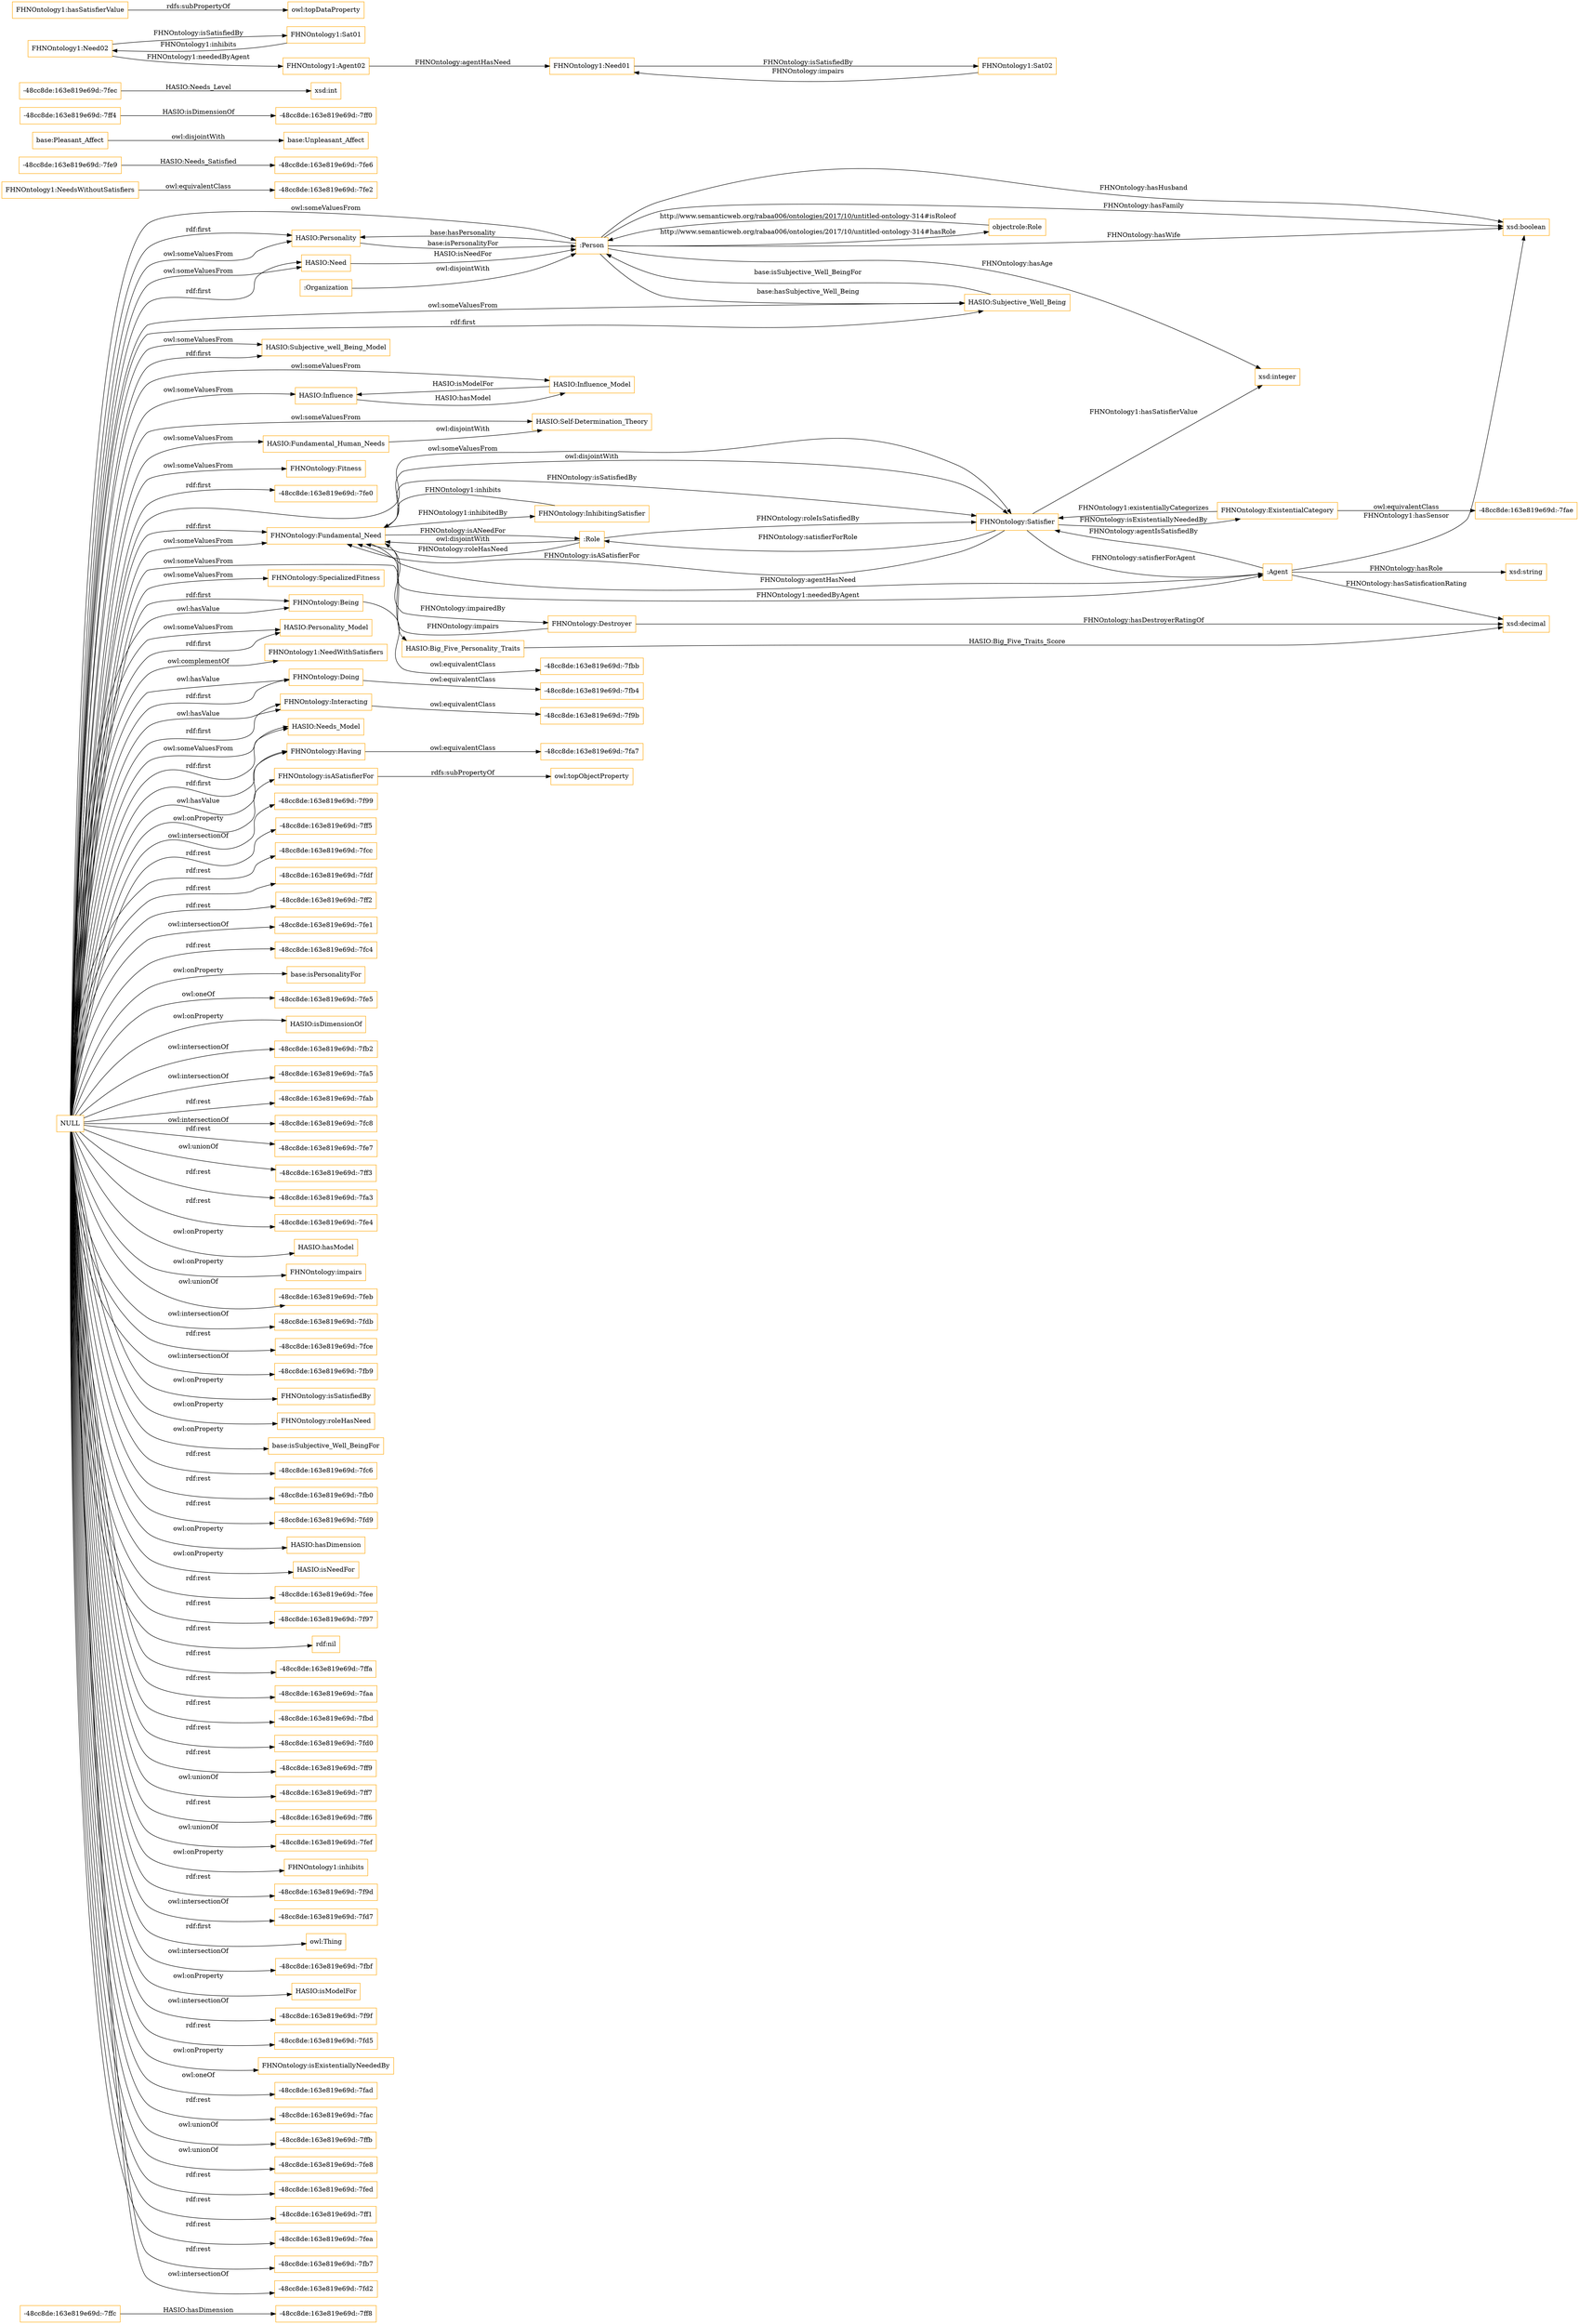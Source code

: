 digraph ar2dtool_diagram { 
rankdir=LR;
size="1501"
node [shape = rectangle, color="orange"]; "-48cc8de:163e819e69d:-7ffc" "HASIO:Personality" "HASIO:Subjective_well_Being_Model" "-48cc8de:163e819e69d:-7fbb" "FHNOntology1:NeedsWithoutSatisfiers" "-48cc8de:163e819e69d:-7fb4" "-48cc8de:163e819e69d:-7fe9" "-48cc8de:163e819e69d:-7ff8" "FHNOntology:Destroyer" "HASIO:Influence" "-48cc8de:163e819e69d:-7fa7" ":Person" "HASIO:Fundamental_Human_Needs" "HASIO:Need" "FHNOntology:Fitness" "HASIO:Subjective_Well_Being" "-48cc8de:163e819e69d:-7fe0" "HASIO:Self-Determination_Theory" "-48cc8de:163e819e69d:-7f9b" "FHNOntology:Fundamental_Need" "FHNOntology:SpecializedFitness" "FHNOntology:ExistentialCategory" "base:Unpleasant_Affect" ":Role" "FHNOntology:InhibitingSatisfier" ":Organization" ":Agent" "-48cc8de:163e819e69d:-7fe2" "FHNOntology:Being" "FHNOntology:Satisfier" "-48cc8de:163e819e69d:-7ff0" "HASIO:Personality_Model" "FHNOntology1:NeedWithSatisfiers" "-48cc8de:163e819e69d:-7ff4" "base:Pleasant_Affect" "-48cc8de:163e819e69d:-7fec" "FHNOntology:Doing" "HASIO:Big_Five_Personality_Traits" "FHNOntology:Interacting" "HASIO:Needs_Model" "FHNOntology:Having" "objectrole:Role" "HASIO:Influence_Model" "-48cc8de:163e819e69d:-7fae" ; /*classes style*/
	"FHNOntology:Interacting" -> "-48cc8de:163e819e69d:-7f9b" [ label = "owl:equivalentClass" ];
	"FHNOntology:isASatisfierFor" -> "owl:topObjectProperty" [ label = "rdfs:subPropertyOf" ];
	"FHNOntology1:Need01" -> "FHNOntology1:Sat02" [ label = "FHNOntology:isSatisfiedBy" ];
	"FHNOntology:Fundamental_Need" -> "FHNOntology:Satisfier" [ label = "owl:disjointWith" ];
	"FHNOntology:Being" -> "-48cc8de:163e819e69d:-7fbb" [ label = "owl:equivalentClass" ];
	"FHNOntology:Doing" -> "-48cc8de:163e819e69d:-7fb4" [ label = "owl:equivalentClass" ];
	":Role" -> "FHNOntology:Fundamental_Need" [ label = "owl:disjointWith" ];
	"FHNOntology1:Agent02" -> "FHNOntology1:Need01" [ label = "FHNOntology:agentHasNeed" ];
	"FHNOntology1:Sat02" -> "FHNOntology1:Need01" [ label = "FHNOntology:impairs" ];
	"FHNOntology1:NeedsWithoutSatisfiers" -> "-48cc8de:163e819e69d:-7fe2" [ label = "owl:equivalentClass" ];
	":Organization" -> ":Person" [ label = "owl:disjointWith" ];
	"NULL" -> "-48cc8de:163e819e69d:-7f99" [ label = "owl:intersectionOf" ];
	"NULL" -> "-48cc8de:163e819e69d:-7ff5" [ label = "rdf:rest" ];
	"NULL" -> "-48cc8de:163e819e69d:-7fcc" [ label = "rdf:rest" ];
	"NULL" -> "-48cc8de:163e819e69d:-7fdf" [ label = "rdf:rest" ];
	"NULL" -> "HASIO:Personality" [ label = "rdf:first" ];
	"NULL" -> "-48cc8de:163e819e69d:-7ff2" [ label = "rdf:rest" ];
	"NULL" -> "-48cc8de:163e819e69d:-7fe1" [ label = "owl:intersectionOf" ];
	"NULL" -> "-48cc8de:163e819e69d:-7fc4" [ label = "rdf:rest" ];
	"NULL" -> "HASIO:Fundamental_Human_Needs" [ label = "owl:someValuesFrom" ];
	"NULL" -> "HASIO:Needs_Model" [ label = "rdf:first" ];
	"NULL" -> "base:isPersonalityFor" [ label = "owl:onProperty" ];
	"NULL" -> "FHNOntology:Fundamental_Need" [ label = "rdf:first" ];
	"NULL" -> "FHNOntology:Satisfier" [ label = "owl:someValuesFrom" ];
	"NULL" -> "-48cc8de:163e819e69d:-7fe5" [ label = "owl:oneOf" ];
	"NULL" -> "HASIO:isDimensionOf" [ label = "owl:onProperty" ];
	"NULL" -> "HASIO:Subjective_Well_Being" [ label = "rdf:first" ];
	"NULL" -> "-48cc8de:163e819e69d:-7fb2" [ label = "owl:intersectionOf" ];
	"NULL" -> "-48cc8de:163e819e69d:-7fa5" [ label = "owl:intersectionOf" ];
	"NULL" -> "-48cc8de:163e819e69d:-7fab" [ label = "rdf:rest" ];
	"NULL" -> "-48cc8de:163e819e69d:-7fc8" [ label = "owl:intersectionOf" ];
	"NULL" -> "-48cc8de:163e819e69d:-7fe7" [ label = "rdf:rest" ];
	"NULL" -> "HASIO:Need" [ label = "owl:someValuesFrom" ];
	"NULL" -> "-48cc8de:163e819e69d:-7ff3" [ label = "owl:unionOf" ];
	"NULL" -> "-48cc8de:163e819e69d:-7fa3" [ label = "rdf:rest" ];
	"NULL" -> "HASIO:Influence" [ label = "owl:someValuesFrom" ];
	"NULL" -> "-48cc8de:163e819e69d:-7fe4" [ label = "rdf:rest" ];
	"NULL" -> "HASIO:hasModel" [ label = "owl:onProperty" ];
	"NULL" -> "FHNOntology:impairs" [ label = "owl:onProperty" ];
	"NULL" -> "-48cc8de:163e819e69d:-7feb" [ label = "owl:unionOf" ];
	"NULL" -> "FHNOntology:Interacting" [ label = "rdf:first" ];
	"NULL" -> "-48cc8de:163e819e69d:-7fdb" [ label = "owl:intersectionOf" ];
	"NULL" -> "-48cc8de:163e819e69d:-7fce" [ label = "rdf:rest" ];
	"NULL" -> "-48cc8de:163e819e69d:-7fb9" [ label = "owl:intersectionOf" ];
	"NULL" -> "HASIO:Personality" [ label = "owl:someValuesFrom" ];
	"NULL" -> "FHNOntology:isSatisfiedBy" [ label = "owl:onProperty" ];
	"NULL" -> "HASIO:Self-Determination_Theory" [ label = "owl:someValuesFrom" ];
	"NULL" -> "FHNOntology:roleHasNeed" [ label = "owl:onProperty" ];
	"NULL" -> "base:isSubjective_Well_BeingFor" [ label = "owl:onProperty" ];
	"NULL" -> "-48cc8de:163e819e69d:-7fc6" [ label = "rdf:rest" ];
	"NULL" -> "-48cc8de:163e819e69d:-7fb0" [ label = "rdf:rest" ];
	"NULL" -> "-48cc8de:163e819e69d:-7fd9" [ label = "rdf:rest" ];
	"NULL" -> "HASIO:hasDimension" [ label = "owl:onProperty" ];
	"NULL" -> "HASIO:isNeedFor" [ label = "owl:onProperty" ];
	"NULL" -> "FHNOntology:isASatisfierFor" [ label = "owl:onProperty" ];
	"NULL" -> "FHNOntology:SpecializedFitness" [ label = "owl:someValuesFrom" ];
	"NULL" -> "HASIO:Personality_Model" [ label = "rdf:first" ];
	"NULL" -> "HASIO:Personality_Model" [ label = "owl:someValuesFrom" ];
	"NULL" -> "-48cc8de:163e819e69d:-7fee" [ label = "rdf:rest" ];
	"NULL" -> "-48cc8de:163e819e69d:-7f97" [ label = "rdf:rest" ];
	"NULL" -> "HASIO:Subjective_well_Being_Model" [ label = "rdf:first" ];
	"NULL" -> "FHNOntology:Doing" [ label = "rdf:first" ];
	"NULL" -> "rdf:nil" [ label = "rdf:rest" ];
	"NULL" -> "-48cc8de:163e819e69d:-7ffa" [ label = "rdf:rest" ];
	"NULL" -> "-48cc8de:163e819e69d:-7faa" [ label = "rdf:rest" ];
	"NULL" -> "-48cc8de:163e819e69d:-7fbd" [ label = "rdf:rest" ];
	"NULL" -> "-48cc8de:163e819e69d:-7fd0" [ label = "rdf:rest" ];
	"NULL" -> "FHNOntology:Having" [ label = "owl:hasValue" ];
	"NULL" -> "-48cc8de:163e819e69d:-7ff9" [ label = "rdf:rest" ];
	"NULL" -> "HASIO:Influence_Model" [ label = "owl:someValuesFrom" ];
	"NULL" -> "-48cc8de:163e819e69d:-7ff7" [ label = "owl:unionOf" ];
	"NULL" -> "-48cc8de:163e819e69d:-7ff6" [ label = "rdf:rest" ];
	"NULL" -> "HASIO:Need" [ label = "rdf:first" ];
	"NULL" -> "-48cc8de:163e819e69d:-7fef" [ label = "owl:unionOf" ];
	"NULL" -> "FHNOntology1:inhibits" [ label = "owl:onProperty" ];
	"NULL" -> "-48cc8de:163e819e69d:-7f9d" [ label = "rdf:rest" ];
	"NULL" -> "-48cc8de:163e819e69d:-7fd7" [ label = "owl:intersectionOf" ];
	"NULL" -> "owl:Thing" [ label = "rdf:first" ];
	"NULL" -> "-48cc8de:163e819e69d:-7fbf" [ label = "owl:intersectionOf" ];
	"NULL" -> "FHNOntology:Doing" [ label = "owl:hasValue" ];
	"NULL" -> "HASIO:isModelFor" [ label = "owl:onProperty" ];
	"NULL" -> "-48cc8de:163e819e69d:-7f9f" [ label = "owl:intersectionOf" ];
	"NULL" -> "FHNOntology:Having" [ label = "rdf:first" ];
	"NULL" -> "FHNOntology:Being" [ label = "owl:hasValue" ];
	"NULL" -> "FHNOntology1:NeedWithSatisfiers" [ label = "owl:complementOf" ];
	"NULL" -> "FHNOntology:Fitness" [ label = "owl:someValuesFrom" ];
	"NULL" -> "HASIO:Subjective_well_Being_Model" [ label = "owl:someValuesFrom" ];
	"NULL" -> "FHNOntology:Fundamental_Need" [ label = "owl:someValuesFrom" ];
	"NULL" -> "-48cc8de:163e819e69d:-7fd5" [ label = "rdf:rest" ];
	"NULL" -> "FHNOntology:isExistentiallyNeededBy" [ label = "owl:onProperty" ];
	"NULL" -> "-48cc8de:163e819e69d:-7fad" [ label = "owl:oneOf" ];
	"NULL" -> "-48cc8de:163e819e69d:-7fac" [ label = "rdf:rest" ];
	"NULL" -> ":Person" [ label = "owl:someValuesFrom" ];
	"NULL" -> "-48cc8de:163e819e69d:-7ffb" [ label = "owl:unionOf" ];
	"NULL" -> "-48cc8de:163e819e69d:-7fe8" [ label = "owl:unionOf" ];
	"NULL" -> "-48cc8de:163e819e69d:-7fed" [ label = "rdf:rest" ];
	"NULL" -> "-48cc8de:163e819e69d:-7fe0" [ label = "rdf:first" ];
	"NULL" -> "-48cc8de:163e819e69d:-7ff1" [ label = "rdf:rest" ];
	"NULL" -> "FHNOntology:Interacting" [ label = "owl:hasValue" ];
	"NULL" -> "-48cc8de:163e819e69d:-7fea" [ label = "rdf:rest" ];
	"NULL" -> "-48cc8de:163e819e69d:-7fb7" [ label = "rdf:rest" ];
	"NULL" -> "HASIO:Big_Five_Personality_Traits" [ label = "owl:someValuesFrom" ];
	"NULL" -> "HASIO:Needs_Model" [ label = "owl:someValuesFrom" ];
	"NULL" -> "-48cc8de:163e819e69d:-7fd2" [ label = "owl:intersectionOf" ];
	"NULL" -> "FHNOntology:Being" [ label = "rdf:first" ];
	"NULL" -> "HASIO:Subjective_Well_Being" [ label = "owl:someValuesFrom" ];
	"FHNOntology:ExistentialCategory" -> "-48cc8de:163e819e69d:-7fae" [ label = "owl:equivalentClass" ];
	"FHNOntology1:Sat01" -> "FHNOntology1:Need02" [ label = "FHNOntology1:inhibits" ];
	"FHNOntology1:hasSatisfierValue" -> "owl:topDataProperty" [ label = "rdfs:subPropertyOf" ];
	"HASIO:Fundamental_Human_Needs" -> "HASIO:Self-Determination_Theory" [ label = "owl:disjointWith" ];
	"FHNOntology:Having" -> "-48cc8de:163e819e69d:-7fa7" [ label = "owl:equivalentClass" ];
	"base:Pleasant_Affect" -> "base:Unpleasant_Affect" [ label = "owl:disjointWith" ];
	"FHNOntology1:Need02" -> "FHNOntology1:Sat01" [ label = "FHNOntology:isSatisfiedBy" ];
	"FHNOntology1:Need02" -> "FHNOntology1:Agent02" [ label = "FHNOntology1:neededByAgent" ];
	"FHNOntology:Fundamental_Need" -> "FHNOntology:Satisfier" [ label = "FHNOntology:isSatisfiedBy" ];
	":Person" -> "xsd:boolean" [ label = "FHNOntology:hasFamily" ];
	":Person" -> "xsd:integer" [ label = "FHNOntology:hasAge" ];
	":Person" -> "objectrole:Role" [ label = "http://www.semanticweb.org/rabaa006/ontologies/2017/10/untitled-ontology-314#hasRole" ];
	"FHNOntology:Satisfier" -> "FHNOntology:ExistentialCategory" [ label = "FHNOntology:isExistentiallyNeededBy" ];
	":Agent" -> "FHNOntology:Fundamental_Need" [ label = "FHNOntology:agentHasNeed" ];
	"HASIO:Subjective_Well_Being" -> ":Person" [ label = "base:isSubjective_Well_BeingFor" ];
	"FHNOntology:Fundamental_Need" -> ":Agent" [ label = "FHNOntology1:neededByAgent" ];
	"FHNOntology:Satisfier" -> ":Agent" [ label = "FHNOntology:satisfierForAgent" ];
	":Agent" -> "FHNOntology:Satisfier" [ label = "FHNOntology:agentIsSatisfiedBy" ];
	"FHNOntology:Satisfier" -> "xsd:integer" [ label = "FHNOntology1:hasSatisfierValue" ];
	"FHNOntology:Destroyer" -> "xsd:decimal" [ label = "FHNOntology:hasDestroyerRatingOf" ];
	"FHNOntology:InhibitingSatisfier" -> "FHNOntology:Fundamental_Need" [ label = "FHNOntology1:inhibits" ];
	":Agent" -> "xsd:decimal" [ label = "FHNOntology:hasSatisficationRating" ];
	":Person" -> "xsd:boolean" [ label = "FHNOntology:hasWife" ];
	":Person" -> "HASIO:Subjective_Well_Being" [ label = "base:hasSubjective_Well_Being" ];
	":Agent" -> "xsd:boolean" [ label = "FHNOntology1:hasSensor" ];
	"FHNOntology:Fundamental_Need" -> "FHNOntology:Destroyer" [ label = "FHNOntology:impairedBy" ];
	"HASIO:Need" -> ":Person" [ label = "HASIO:isNeedFor" ];
	"HASIO:Big_Five_Personality_Traits" -> "xsd:decimal" [ label = "HASIO:Big_Five_Traits_Score" ];
	":Role" -> "FHNOntology:Satisfier" [ label = "FHNOntology:roleIsSatisfiedBy" ];
	":Person" -> "HASIO:Personality" [ label = "base:hasPersonality" ];
	"objectrole:Role" -> ":Person" [ label = "http://www.semanticweb.org/rabaa006/ontologies/2017/10/untitled-ontology-314#isRoleof" ];
	"-48cc8de:163e819e69d:-7fe9" -> "-48cc8de:163e819e69d:-7fe6" [ label = "HASIO:Needs_Satisfied" ];
	"FHNOntology:Satisfier" -> "FHNOntology:Fundamental_Need" [ label = "FHNOntology:isASatisfierFor" ];
	"HASIO:Personality" -> ":Person" [ label = "base:isPersonalityFor" ];
	":Role" -> "FHNOntology:Fundamental_Need" [ label = "FHNOntology:roleHasNeed" ];
	"FHNOntology:Satisfier" -> ":Role" [ label = "FHNOntology:satisfierForRole" ];
	"-48cc8de:163e819e69d:-7ffc" -> "-48cc8de:163e819e69d:-7ff8" [ label = "HASIO:hasDimension" ];
	"FHNOntology:Fundamental_Need" -> ":Role" [ label = "FHNOntology:isANeedFor" ];
	"FHNOntology:ExistentialCategory" -> "FHNOntology:Satisfier" [ label = "FHNOntology1:existentiallyCategorizes" ];
	"HASIO:Influence" -> "HASIO:Influence_Model" [ label = "HASIO:hasModel" ];
	":Person" -> "xsd:boolean" [ label = "FHNOntology:hasHusband" ];
	":Agent" -> "xsd:string" [ label = "FHNOntology:hasRole" ];
	"FHNOntology:Fundamental_Need" -> "FHNOntology:InhibitingSatisfier" [ label = "FHNOntology1:inhibitedBy" ];
	"-48cc8de:163e819e69d:-7ff4" -> "-48cc8de:163e819e69d:-7ff0" [ label = "HASIO:isDimensionOf" ];
	"HASIO:Influence_Model" -> "HASIO:Influence" [ label = "HASIO:isModelFor" ];
	"FHNOntology:Destroyer" -> "FHNOntology:Fundamental_Need" [ label = "FHNOntology:impairs" ];
	"-48cc8de:163e819e69d:-7fec" -> "xsd:int" [ label = "HASIO:Needs_Level" ];

}
